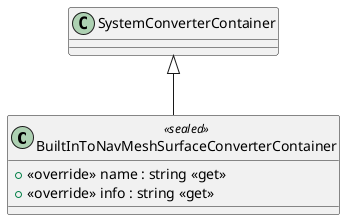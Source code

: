 @startuml
class BuiltInToNavMeshSurfaceConverterContainer <<sealed>> {
    + <<override>> name : string <<get>>
    + <<override>> info : string <<get>>
}
SystemConverterContainer <|-- BuiltInToNavMeshSurfaceConverterContainer
@enduml

